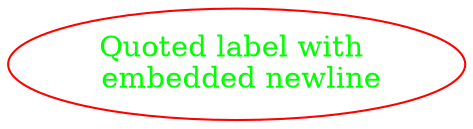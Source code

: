 digraph graph_39
{
	node_39_1
	[
		color = red
		fontcolor = green
		label = "Quoted label with \n embedded newline"
	]
}
